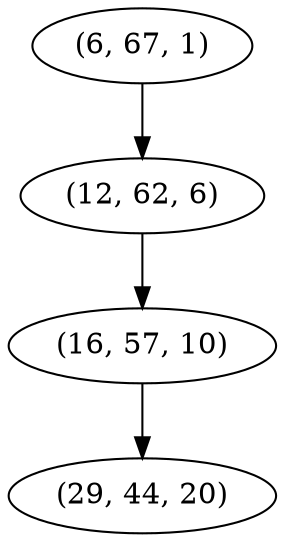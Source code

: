 digraph tree {
    "(6, 67, 1)";
    "(12, 62, 6)";
    "(16, 57, 10)";
    "(29, 44, 20)";
    "(6, 67, 1)" -> "(12, 62, 6)";
    "(12, 62, 6)" -> "(16, 57, 10)";
    "(16, 57, 10)" -> "(29, 44, 20)";
}
